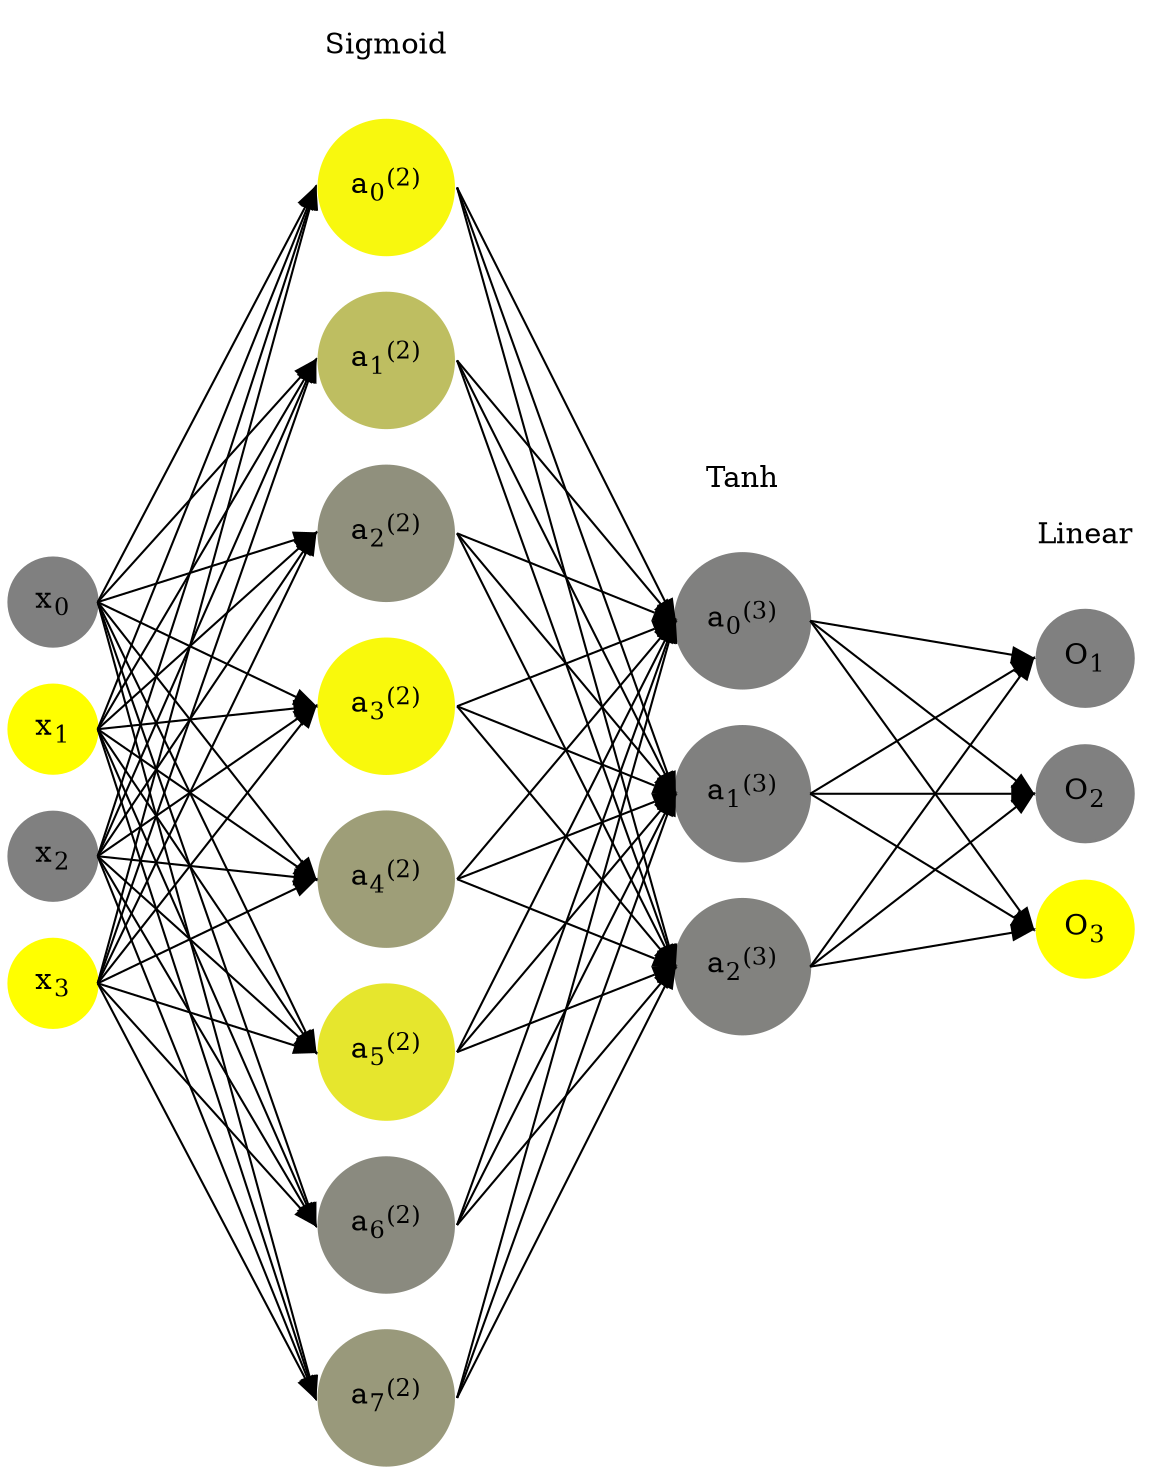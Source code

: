 digraph G {
	rankdir = LR;
	splines=false;
	edge[style=invis];
	ranksep= 1.4;
	{
	node [shape=circle, color="0.1667, 0.0, 0.5", style=filled, fillcolor="0.1667, 0.0, 0.5"];
	x0 [label=<x<sub>0</sub>>];
	}
	{
	node [shape=circle, color="0.1667, 1.0, 1.0", style=filled, fillcolor="0.1667, 1.0, 1.0"];
	x1 [label=<x<sub>1</sub>>];
	}
	{
	node [shape=circle, color="0.1667, 0.0, 0.5", style=filled, fillcolor="0.1667, 0.0, 0.5"];
	x2 [label=<x<sub>2</sub>>];
	}
	{
	node [shape=circle, color="0.1667, 1.0, 1.0", style=filled, fillcolor="0.1667, 1.0, 1.0"];
	x3 [label=<x<sub>3</sub>>];
	}
	{
	node [shape=circle, color="0.1667, 0.942708, 0.971354", style=filled, fillcolor="0.1667, 0.942708, 0.971354"];
	a02 [label=<a<sub>0</sub><sup>(2)</sup>>];
	}
	{
	node [shape=circle, color="0.1667, 0.486951, 0.743475", style=filled, fillcolor="0.1667, 0.486951, 0.743475"];
	a12 [label=<a<sub>1</sub><sup>(2)</sup>>];
	}
	{
	node [shape=circle, color="0.1667, 0.131739, 0.565869", style=filled, fillcolor="0.1667, 0.131739, 0.565869"];
	a22 [label=<a<sub>2</sub><sup>(2)</sup>>];
	}
	{
	node [shape=circle, color="0.1667, 0.949298, 0.974649", style=filled, fillcolor="0.1667, 0.949298, 0.974649"];
	a32 [label=<a<sub>3</sub><sup>(2)</sup>>];
	}
	{
	node [shape=circle, color="0.1667, 0.241869, 0.620934", style=filled, fillcolor="0.1667, 0.241869, 0.620934"];
	a42 [label=<a<sub>4</sub><sup>(2)</sup>>];
	}
	{
	node [shape=circle, color="0.1667, 0.803435, 0.901717", style=filled, fillcolor="0.1667, 0.803435, 0.901717"];
	a52 [label=<a<sub>5</sub><sup>(2)</sup>>];
	}
	{
	node [shape=circle, color="0.1667, 0.084506, 0.542253", style=filled, fillcolor="0.1667, 0.084506, 0.542253"];
	a62 [label=<a<sub>6</sub><sup>(2)</sup>>];
	}
	{
	node [shape=circle, color="0.1667, 0.197117, 0.598558", style=filled, fillcolor="0.1667, 0.197117, 0.598558"];
	a72 [label=<a<sub>7</sub><sup>(2)</sup>>];
	}
	{
	node [shape=circle, color="0.1667, 0.002886, 0.501443", style=filled, fillcolor="0.1667, 0.002886, 0.501443"];
	a03 [label=<a<sub>0</sub><sup>(3)</sup>>];
	}
	{
	node [shape=circle, color="0.1667, 0.006873, 0.503437", style=filled, fillcolor="0.1667, 0.006873, 0.503437"];
	a13 [label=<a<sub>1</sub><sup>(3)</sup>>];
	}
	{
	node [shape=circle, color="0.1667, 0.016242, 0.508121", style=filled, fillcolor="0.1667, 0.016242, 0.508121"];
	a23 [label=<a<sub>2</sub><sup>(3)</sup>>];
	}
	{
	node [shape=circle, color="0.1667, 0.0, 0.5", style=filled, fillcolor="0.1667, 0.0, 0.5"];
	O1 [label=<O<sub>1</sub>>];
	}
	{
	node [shape=circle, color="0.1667, 0.0, 0.5", style=filled, fillcolor="0.1667, 0.0, 0.5"];
	O2 [label=<O<sub>2</sub>>];
	}
	{
	node [shape=circle, color="0.1667, 1.0, 1.0", style=filled, fillcolor="0.1667, 1.0, 1.0"];
	O3 [label=<O<sub>3</sub>>];
	}
	{
	rank=same;
	x0->x1->x2->x3;
	}
	{
	rank=same;
	a02->a12->a22->a32->a42->a52->a62->a72;
	}
	{
	rank=same;
	a03->a13->a23;
	}
	{
	rank=same;
	O1->O2->O3;
	}
	l1 [shape=plaintext,label="Sigmoid"];
	l1->a02;
	{rank=same; l1;a02};
	l2 [shape=plaintext,label="Tanh"];
	l2->a03;
	{rank=same; l2;a03};
	l3 [shape=plaintext,label="Linear"];
	l3->O1;
	{rank=same; l3;O1};
edge[style=solid, tailport=e, headport=w];
	{x0;x1;x2;x3} -> {a02;a12;a22;a32;a42;a52;a62;a72};
	{a02;a12;a22;a32;a42;a52;a62;a72} -> {a03;a13;a23};
	{a03;a13;a23} -> {O1,O2,O3};
}